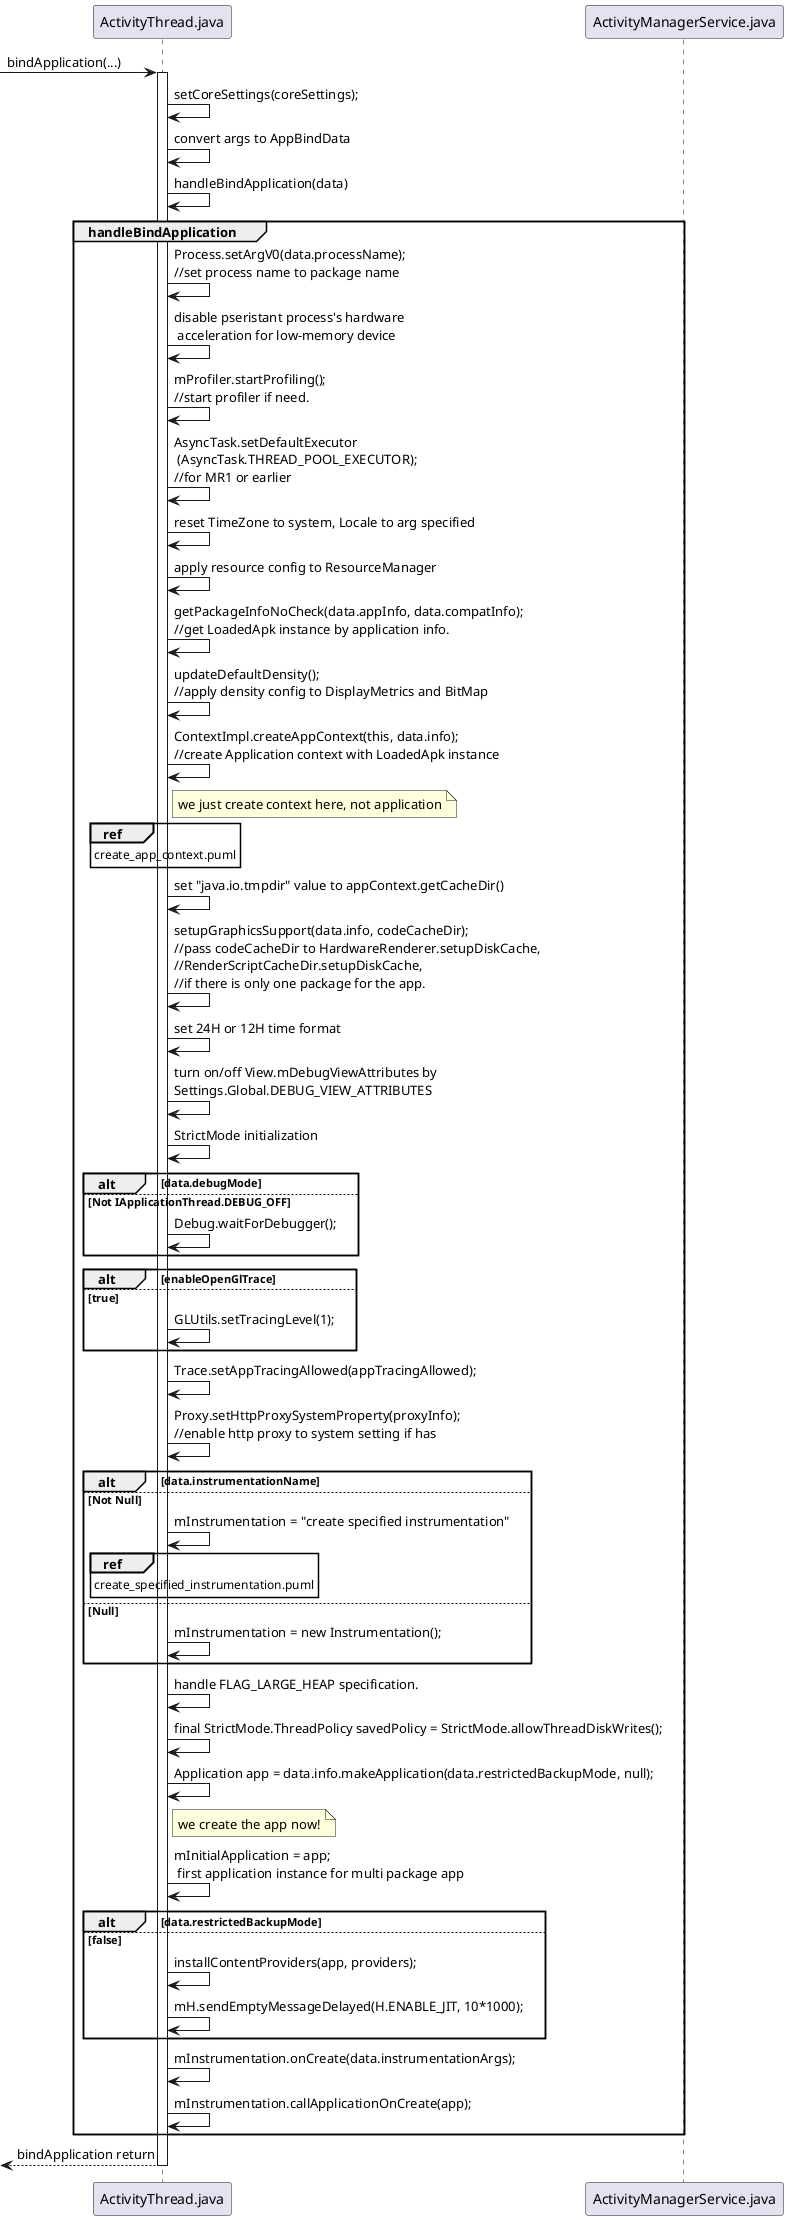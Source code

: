@startuml
participant ActivityThread as "ActivityThread.java"
participant ActivityManagerService as "ActivityManagerService.java"


-> ActivityThread : bindApplication(...)

deactivate ActivityManagerService

activate ActivityThread


ActivityThread -> ActivityThread : setCoreSettings(coreSettings);

ActivityThread -> ActivityThread : convert args to AppBindData

ActivityThread -> ActivityThread : handleBindApplication(data)

group handleBindApplication

    ActivityThread -> ActivityThread : Process.setArgV0(data.processName);\
    \n//set process name to package name

    ActivityThread -> ActivityThread : disable pseristant process's hardware\
    \n acceleration for low-memory device

    ActivityThread -> ActivityThread : mProfiler.startProfiling();\
    \n//start profiler if need.

    ActivityThread -> ActivityThread : AsyncTask.setDefaultExecutor\
    \n (AsyncTask.THREAD_POOL_EXECUTOR);\
    \n//for MR1 or earlier

    ActivityThread -> ActivityThread : reset TimeZone to system, Locale to arg specified

    ActivityThread -> ActivityThread : apply resource config to ResourceManager

    ActivityThread -> ActivityThread : getPackageInfoNoCheck(data.appInfo, data.compatInfo);\
    \n//get LoadedApk instance by application info.

    ActivityThread -> ActivityThread : updateDefaultDensity();\
    \n//apply density config to DisplayMetrics and BitMap

    ActivityThread -> ActivityThread : ContextImpl.createAppContext(this, data.info);\
    \n//create Application context with LoadedApk instance

    note right of ActivityThread : we just create context here, not application

    ref over ActivityThread : create_app_context.puml

    ActivityThread -> ActivityThread : set "java.io.tmpdir" value to appContext.getCacheDir()

    ActivityThread -> ActivityThread : setupGraphicsSupport(data.info, codeCacheDir);\
    \n//pass codeCacheDir to HardwareRenderer.setupDiskCache,\
    \n//RenderScriptCacheDir.setupDiskCache,\
    \n//if there is only one package for the app.

    ActivityThread -> ActivityThread : set 24H or 12H time format

    ActivityThread -> ActivityThread : turn on/off View.mDebugViewAttributes by\
    \nSettings.Global.DEBUG_VIEW_ATTRIBUTES

    ActivityThread -> ActivityThread : StrictMode initialization

    alt data.debugMode
    else Not IApplicationThread.DEBUG_OFF

        ActivityThread -> ActivityThread : Debug.waitForDebugger();

    end

    alt enableOpenGlTrace
    else true
        ActivityThread -> ActivityThread : GLUtils.setTracingLevel(1);
    end

    ActivityThread -> ActivityThread : Trace.setAppTracingAllowed(appTracingAllowed);

    ActivityThread -> ActivityThread : Proxy.setHttpProxySystemProperty(proxyInfo);\
    \n//enable http proxy to system setting if has


    alt data.instrumentationName
    else Not Null
        ActivityThread -> ActivityThread : mInstrumentation = "create specified instrumentation"

        ref over ActivityThread : create_specified_instrumentation.puml
    else Null

        ActivityThread -> ActivityThread : mInstrumentation = new Instrumentation();
    end

    ActivityThread -> ActivityThread : handle FLAG_LARGE_HEAP specification.

    ActivityThread -> ActivityThread : final StrictMode.ThreadPolicy savedPolicy = StrictMode.allowThreadDiskWrites();

    ActivityThread -> ActivityThread : Application app = data.info.makeApplication(data.restrictedBackupMode, null);

    note right of ActivityThread : we create the app now!

    ActivityThread -> ActivityThread : mInitialApplication = app;\
    \n first application instance for multi package app

    alt data.restrictedBackupMode
    else false
        ActivityThread -> ActivityThread : installContentProviders(app, providers);
        ActivityThread -> ActivityThread : mH.sendEmptyMessageDelayed(H.ENABLE_JIT, 10*1000);
    end

    ActivityThread -> ActivityThread : mInstrumentation.onCreate(data.instrumentationArgs);

    ActivityThread -> ActivityThread : mInstrumentation.callApplicationOnCreate(app);
end

 <-- ActivityThread : bindApplication return

deactivate ActivityThread
@enduml